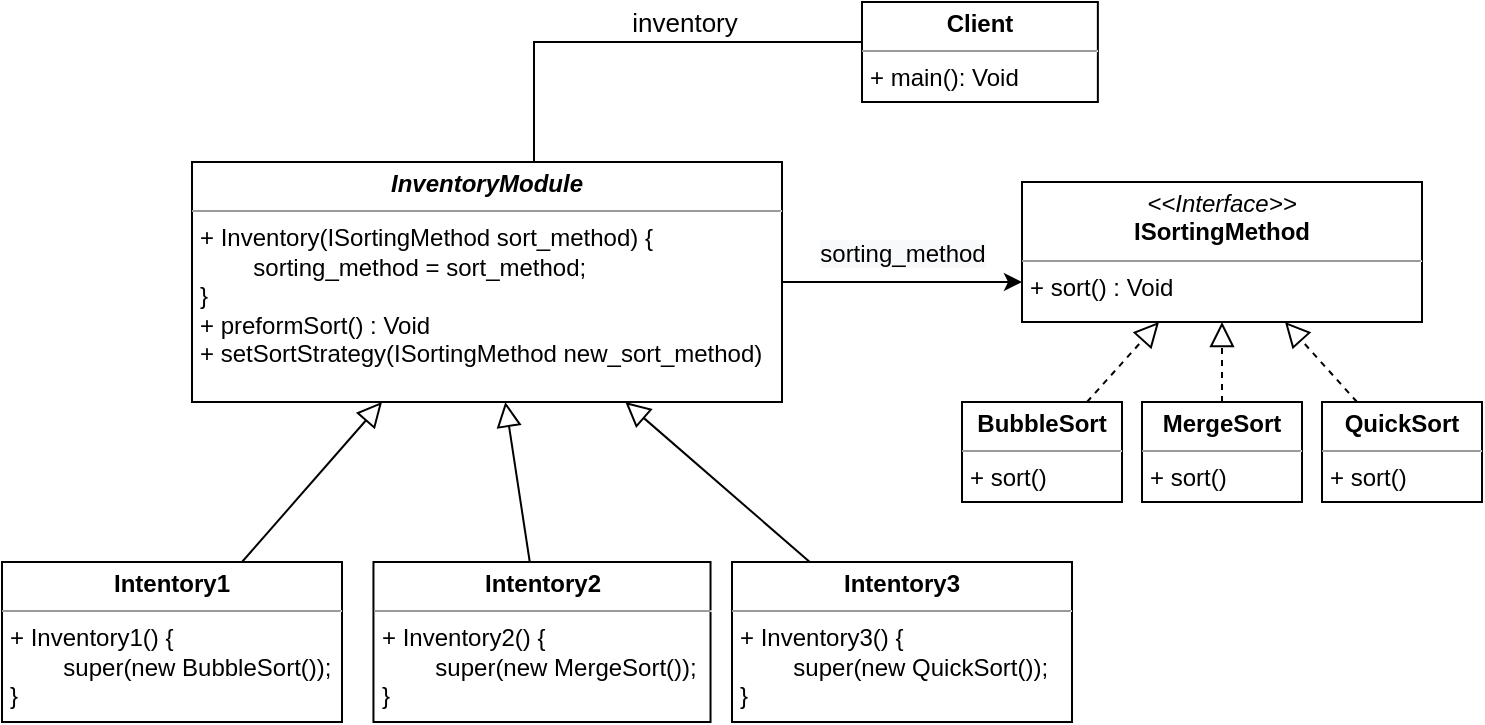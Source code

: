 <mxfile version="15.4.0" type="device" pages="2"><diagram id="lKG8ZY4O6vffLtXuZyIm" name="Class Diagram"><mxGraphModel dx="1422" dy="843" grid="1" gridSize="10" guides="1" tooltips="1" connect="1" arrows="1" fold="1" page="1" pageScale="1" pageWidth="850" pageHeight="1100" math="0" shadow="0"><root><mxCell id="TFwAgbKOr-AQ_Nq-IQ8n-0"/><mxCell id="TFwAgbKOr-AQ_Nq-IQ8n-1" parent="TFwAgbKOr-AQ_Nq-IQ8n-0"/><mxCell id="TFwAgbKOr-AQ_Nq-IQ8n-2" style="edgeStyle=orthogonalEdgeStyle;rounded=0;orthogonalLoop=1;jettySize=auto;html=1;" parent="TFwAgbKOr-AQ_Nq-IQ8n-1" source="TFwAgbKOr-AQ_Nq-IQ8n-4" target="TFwAgbKOr-AQ_Nq-IQ8n-15" edge="1"><mxGeometry relative="1" as="geometry"><Array as="points"><mxPoint x="725" y="190"/><mxPoint x="725" y="190"/></Array></mxGeometry></mxCell><mxCell id="TFwAgbKOr-AQ_Nq-IQ8n-3" value="&lt;span style=&quot;font-size: 12px ; text-align: left ; background-color: rgb(248 , 249 , 250)&quot;&gt;sorting_method&lt;/span&gt;" style="edgeLabel;html=1;align=center;verticalAlign=middle;resizable=0;points=[];fontSize=13;" parent="TFwAgbKOr-AQ_Nq-IQ8n-2" vertex="1" connectable="0"><mxGeometry x="-0.157" y="-1" relative="1" as="geometry"><mxPoint x="9" y="-16" as="offset"/></mxGeometry></mxCell><mxCell id="TFwAgbKOr-AQ_Nq-IQ8n-4" value="&lt;p style=&quot;margin: 0px ; margin-top: 4px ; text-align: center&quot;&gt;&lt;b&gt;&lt;i&gt;InventoryModule&lt;/i&gt;&lt;/b&gt;&lt;/p&gt;&lt;hr size=&quot;1&quot;&gt;&lt;p style=&quot;margin: 0px ; margin-left: 4px&quot;&gt;+ Inventory(ISortingMethod sort_method) {&lt;/p&gt;&lt;p style=&quot;margin: 0px ; margin-left: 4px&quot;&gt;&lt;span&gt;&#9;&lt;/span&gt;&lt;span style=&quot;white-space: pre&quot;&gt;&#9;&lt;/span&gt;sorting_method = sort_method;&lt;br&gt;&lt;/p&gt;&lt;p style=&quot;margin: 0px ; margin-left: 4px&quot;&gt;}&lt;/p&gt;&lt;p style=&quot;margin: 0px 0px 0px 4px&quot;&gt;+ preformSort() : Void&lt;/p&gt;&lt;p style=&quot;margin: 0px 0px 0px 4px&quot;&gt;&lt;span&gt;+ &lt;/span&gt;&lt;span&gt;setSortStrategy(ISortingMethod new_sort_method)&lt;/span&gt;&lt;/p&gt;" style="verticalAlign=top;align=left;overflow=fill;fontSize=12;fontFamily=Helvetica;html=1;" parent="TFwAgbKOr-AQ_Nq-IQ8n-1" vertex="1"><mxGeometry x="150" y="180" width="295" height="120" as="geometry"/></mxCell><mxCell id="TFwAgbKOr-AQ_Nq-IQ8n-5" style="edgeStyle=orthogonalEdgeStyle;rounded=0;orthogonalLoop=1;jettySize=auto;html=1;fontSize=20;endArrow=none;endFill=0;" parent="TFwAgbKOr-AQ_Nq-IQ8n-1" source="TFwAgbKOr-AQ_Nq-IQ8n-7" target="TFwAgbKOr-AQ_Nq-IQ8n-4" edge="1"><mxGeometry relative="1" as="geometry"><Array as="points"><mxPoint x="321" y="120"/></Array></mxGeometry></mxCell><mxCell id="TFwAgbKOr-AQ_Nq-IQ8n-6" value="inventory" style="edgeLabel;html=1;align=center;verticalAlign=middle;resizable=0;points=[];fontSize=13;" parent="TFwAgbKOr-AQ_Nq-IQ8n-5" vertex="1" connectable="0"><mxGeometry x="-0.495" relative="1" as="geometry"><mxPoint x="-33" y="-10" as="offset"/></mxGeometry></mxCell><mxCell id="TFwAgbKOr-AQ_Nq-IQ8n-7" value="&lt;p style=&quot;margin: 0px ; margin-top: 4px ; text-align: center&quot;&gt;&lt;b&gt;Client&lt;/b&gt;&lt;/p&gt;&lt;hr size=&quot;1&quot;&gt;&lt;p style=&quot;margin: 0px ; margin-left: 4px&quot;&gt;&lt;/p&gt;&lt;p style=&quot;margin: 0px ; margin-left: 4px&quot;&gt;+&amp;nbsp;main(): Void&lt;/p&gt;" style="verticalAlign=top;align=left;overflow=fill;fontSize=12;fontFamily=Helvetica;html=1;" parent="TFwAgbKOr-AQ_Nq-IQ8n-1" vertex="1"><mxGeometry x="485" y="100" width="117.93" height="50" as="geometry"/></mxCell><mxCell id="TFwAgbKOr-AQ_Nq-IQ8n-8" style="rounded=0;orthogonalLoop=1;jettySize=auto;html=1;fontSize=11;endArrow=block;endFill=0;endSize=10;" parent="TFwAgbKOr-AQ_Nq-IQ8n-1" source="TFwAgbKOr-AQ_Nq-IQ8n-9" target="TFwAgbKOr-AQ_Nq-IQ8n-4" edge="1"><mxGeometry relative="1" as="geometry"/></mxCell><mxCell id="TFwAgbKOr-AQ_Nq-IQ8n-9" value="&lt;p style=&quot;margin: 0px ; margin-top: 4px ; text-align: center&quot;&gt;&lt;b&gt;Intentory1&lt;/b&gt;&lt;/p&gt;&lt;hr size=&quot;1&quot;&gt;&lt;p style=&quot;margin: 0px ; margin-left: 4px&quot;&gt;&lt;span&gt;+ Inventory1() {&lt;/span&gt;&lt;br&gt;&lt;/p&gt;&lt;p style=&quot;margin: 0px ; margin-left: 4px&quot;&gt;&lt;span style=&quot;white-space: pre&quot;&gt;&#9;&lt;/span&gt;super(new BubbleSort());&lt;br&gt;&lt;/p&gt;&lt;p style=&quot;margin: 0px ; margin-left: 4px&quot;&gt;}&lt;/p&gt;" style="verticalAlign=top;align=left;overflow=fill;fontSize=12;fontFamily=Helvetica;html=1;" parent="TFwAgbKOr-AQ_Nq-IQ8n-1" vertex="1"><mxGeometry x="55" y="380" width="170" height="80" as="geometry"/></mxCell><mxCell id="TFwAgbKOr-AQ_Nq-IQ8n-10" style="rounded=0;orthogonalLoop=1;jettySize=auto;html=1;endFill=0;endArrow=block;endSize=10;" parent="TFwAgbKOr-AQ_Nq-IQ8n-1" source="TFwAgbKOr-AQ_Nq-IQ8n-11" target="TFwAgbKOr-AQ_Nq-IQ8n-4" edge="1"><mxGeometry relative="1" as="geometry"/></mxCell><mxCell id="TFwAgbKOr-AQ_Nq-IQ8n-11" value="&lt;p style=&quot;margin: 0px ; margin-top: 4px ; text-align: center&quot;&gt;&lt;b&gt;Intentory2&lt;/b&gt;&lt;/p&gt;&lt;hr size=&quot;1&quot;&gt;&lt;p style=&quot;margin: 0px ; margin-left: 4px&quot;&gt;&lt;span&gt;+ Inventory2() {&lt;/span&gt;&lt;br&gt;&lt;/p&gt;&lt;p style=&quot;margin: 0px ; margin-left: 4px&quot;&gt;&lt;span style=&quot;white-space: pre&quot;&gt;&#9;&lt;/span&gt;super(new MergeSort());&lt;br&gt;&lt;/p&gt;&lt;p style=&quot;margin: 0px ; margin-left: 4px&quot;&gt;}&lt;/p&gt;" style="verticalAlign=top;align=left;overflow=fill;fontSize=12;fontFamily=Helvetica;html=1;" parent="TFwAgbKOr-AQ_Nq-IQ8n-1" vertex="1"><mxGeometry x="240.73" y="380" width="168.53" height="80" as="geometry"/></mxCell><mxCell id="TFwAgbKOr-AQ_Nq-IQ8n-12" style="edgeStyle=none;rounded=0;orthogonalLoop=1;jettySize=auto;html=1;endFill=0;endArrow=block;endSize=10;" parent="TFwAgbKOr-AQ_Nq-IQ8n-1" source="TFwAgbKOr-AQ_Nq-IQ8n-13" target="TFwAgbKOr-AQ_Nq-IQ8n-4" edge="1"><mxGeometry relative="1" as="geometry"/></mxCell><mxCell id="TFwAgbKOr-AQ_Nq-IQ8n-13" value="&lt;p style=&quot;margin: 0px ; margin-top: 4px ; text-align: center&quot;&gt;&lt;b&gt;Intentory3&lt;/b&gt;&lt;/p&gt;&lt;hr size=&quot;1&quot;&gt;&lt;p style=&quot;margin: 0px ; margin-left: 4px&quot;&gt;&lt;span&gt;+ Inventory3() {&lt;/span&gt;&lt;br&gt;&lt;/p&gt;&lt;p style=&quot;margin: 0px ; margin-left: 4px&quot;&gt;&lt;span style=&quot;white-space: pre&quot;&gt;&#9;&lt;/span&gt;super(new QuickSort());&lt;br&gt;&lt;/p&gt;&lt;p style=&quot;margin: 0px ; margin-left: 4px&quot;&gt;}&lt;/p&gt;" style="verticalAlign=top;align=left;overflow=fill;fontSize=12;fontFamily=Helvetica;html=1;" parent="TFwAgbKOr-AQ_Nq-IQ8n-1" vertex="1"><mxGeometry x="420" y="380" width="170" height="80" as="geometry"/></mxCell><mxCell id="TFwAgbKOr-AQ_Nq-IQ8n-14" value="" style="group" parent="TFwAgbKOr-AQ_Nq-IQ8n-1" vertex="1" connectable="0"><mxGeometry x="535" y="190" width="260" height="160" as="geometry"/></mxCell><mxCell id="TFwAgbKOr-AQ_Nq-IQ8n-15" value="&lt;p style=&quot;margin: 0px ; margin-top: 4px ; text-align: center&quot;&gt;&lt;i&gt;&amp;lt;&amp;lt;Interface&amp;gt;&amp;gt;&lt;/i&gt;&lt;br&gt;&lt;b&gt;ISortingMethod&lt;/b&gt;&lt;/p&gt;&lt;hr size=&quot;1&quot;&gt;&lt;p style=&quot;margin: 0px ; margin-left: 4px&quot;&gt;&lt;/p&gt;&lt;p style=&quot;margin: 0px ; margin-left: 4px&quot;&gt;+ sort() : Void&lt;br&gt;&lt;/p&gt;" style="verticalAlign=top;align=left;overflow=fill;fontSize=12;fontFamily=Helvetica;html=1;" parent="TFwAgbKOr-AQ_Nq-IQ8n-14" vertex="1"><mxGeometry x="30" width="200" height="70" as="geometry"/></mxCell><mxCell id="TFwAgbKOr-AQ_Nq-IQ8n-16" value="&lt;p style=&quot;margin: 0px ; margin-top: 4px ; text-align: center&quot;&gt;&lt;b&gt;BubbleSort&lt;/b&gt;&lt;/p&gt;&lt;hr size=&quot;1&quot;&gt;&lt;p style=&quot;margin: 0px ; margin-left: 4px&quot;&gt;&lt;span&gt;+ sort()&lt;/span&gt;&lt;/p&gt;" style="verticalAlign=top;align=left;overflow=fill;fontSize=12;fontFamily=Helvetica;html=1;" parent="TFwAgbKOr-AQ_Nq-IQ8n-14" vertex="1"><mxGeometry y="110" width="80" height="50" as="geometry"/></mxCell><mxCell id="TFwAgbKOr-AQ_Nq-IQ8n-17" value="&lt;p style=&quot;margin: 0px ; margin-top: 4px ; text-align: center&quot;&gt;&lt;b&gt;MergeSort&lt;/b&gt;&lt;/p&gt;&lt;hr size=&quot;1&quot;&gt;&lt;p style=&quot;margin: 0px ; margin-left: 4px&quot;&gt;&lt;span&gt;+ sort()&lt;/span&gt;&lt;/p&gt;" style="verticalAlign=top;align=left;overflow=fill;fontSize=12;fontFamily=Helvetica;html=1;" parent="TFwAgbKOr-AQ_Nq-IQ8n-14" vertex="1"><mxGeometry x="90" y="110" width="80" height="50" as="geometry"/></mxCell><mxCell id="TFwAgbKOr-AQ_Nq-IQ8n-18" value="&lt;p style=&quot;margin: 0px ; margin-top: 4px ; text-align: center&quot;&gt;&lt;b&gt;QuickSort&lt;/b&gt;&lt;/p&gt;&lt;hr size=&quot;1&quot;&gt;&lt;p style=&quot;margin: 0px ; margin-left: 4px&quot;&gt;&lt;span&gt;+ sort()&lt;/span&gt;&lt;/p&gt;" style="verticalAlign=top;align=left;overflow=fill;fontSize=12;fontFamily=Helvetica;html=1;" parent="TFwAgbKOr-AQ_Nq-IQ8n-14" vertex="1"><mxGeometry x="180" y="110" width="80" height="50" as="geometry"/></mxCell><mxCell id="TFwAgbKOr-AQ_Nq-IQ8n-19" style="rounded=0;orthogonalLoop=1;jettySize=auto;html=1;dashed=1;endArrow=block;endFill=0;endSize=10;" parent="TFwAgbKOr-AQ_Nq-IQ8n-14" source="TFwAgbKOr-AQ_Nq-IQ8n-16" target="TFwAgbKOr-AQ_Nq-IQ8n-15" edge="1"><mxGeometry x="65.07" y="35" as="geometry"/></mxCell><mxCell id="TFwAgbKOr-AQ_Nq-IQ8n-20" style="rounded=0;orthogonalLoop=1;jettySize=auto;html=1;dashed=1;endFill=0;endArrow=block;endSize=10;" parent="TFwAgbKOr-AQ_Nq-IQ8n-14" source="TFwAgbKOr-AQ_Nq-IQ8n-17" target="TFwAgbKOr-AQ_Nq-IQ8n-15" edge="1"><mxGeometry x="65.07" y="35" as="geometry"/></mxCell><mxCell id="TFwAgbKOr-AQ_Nq-IQ8n-21" style="rounded=0;orthogonalLoop=1;jettySize=auto;html=1;dashed=1;endFill=0;endArrow=block;endSize=10;" parent="TFwAgbKOr-AQ_Nq-IQ8n-14" source="TFwAgbKOr-AQ_Nq-IQ8n-18" target="TFwAgbKOr-AQ_Nq-IQ8n-15" edge="1"><mxGeometry x="65.07" y="35" as="geometry"/></mxCell></root></mxGraphModel></diagram><diagram id="69Cz9t-4qenbPwYxP3Ac" name="Sequence Diagram"><mxGraphModel dx="1673" dy="992" grid="1" gridSize="10" guides="1" tooltips="1" connect="1" arrows="1" fold="1" page="1" pageScale="1" pageWidth="850" pageHeight="1100" math="0" shadow="0"><root><mxCell id="0"/><mxCell id="1" style="locked=1;" parent="0" visible="0"/><mxCell id="YYPGig1IMNOX34rp1-xt-1" style="rounded=0;orthogonalLoop=1;jettySize=auto;html=1;endArrow=none;endFill=0;dashed=1;" edge="1" parent="1" source="YYPGig1IMNOX34rp1-xt-2"><mxGeometry x="80" y="40" as="geometry"><mxPoint x="140" y="560.4" as="targetPoint"/></mxGeometry></mxCell><mxCell id="YYPGig1IMNOX34rp1-xt-2" value="client:Client" style="rounded=0;whiteSpace=wrap;html=1;" vertex="1" parent="1"><mxGeometry x="80" y="40" width="120" height="40" as="geometry"/></mxCell><mxCell id="YYPGig1IMNOX34rp1-xt-3" value="console:Scanner" style="rounded=0;whiteSpace=wrap;html=1;" vertex="1" parent="1"><mxGeometry x="280" y="40" width="120" height="40" as="geometry"/></mxCell><mxCell id="YYPGig1IMNOX34rp1-xt-4" style="rounded=0;orthogonalLoop=1;jettySize=auto;html=1;endArrow=none;endFill=0;dashed=1;" edge="1" parent="1" source="YYPGig1IMNOX34rp1-xt-3"><mxGeometry x="480" y="80" as="geometry"><mxPoint x="340" y="540" as="targetPoint"/><mxPoint x="539.8" y="140" as="sourcePoint"/></mxGeometry></mxCell><mxCell id="YYPGig1IMNOX34rp1-xt-5" value="inventory : Inventory" style="rounded=0;whiteSpace=wrap;html=1;" vertex="1" parent="1"><mxGeometry x="440" y="150" width="120" height="40" as="geometry"/></mxCell><mxCell id="YYPGig1IMNOX34rp1-xt-6" style="rounded=0;orthogonalLoop=1;jettySize=auto;html=1;endArrow=none;endFill=0;dashed=1;" edge="1" parent="1" source="YYPGig1IMNOX34rp1-xt-5"><mxGeometry x="640" y="170" as="geometry"><mxPoint x="500" y="520" as="targetPoint"/><mxPoint x="500" y="210" as="sourcePoint"/></mxGeometry></mxCell><mxCell id="YYPGig1IMNOX34rp1-xt-7" value="sorting_method : ISortingMethod" style="rounded=0;whiteSpace=wrap;html=1;" vertex="1" parent="1"><mxGeometry x="640" y="150" width="120" height="40" as="geometry"/></mxCell><mxCell id="YYPGig1IMNOX34rp1-xt-8" style="rounded=0;orthogonalLoop=1;jettySize=auto;html=1;endArrow=none;endFill=0;dashed=1;" edge="1" parent="1" source="YYPGig1IMNOX34rp1-xt-7"><mxGeometry x="840" y="180" as="geometry"><mxPoint x="700" y="340" as="targetPoint"/><mxPoint x="700" y="200" as="sourcePoint"/></mxGeometry></mxCell><mxCell id="YYPGig1IMNOX34rp1-xt-9" value="sorting_method : ISortingMethod" style="rounded=0;whiteSpace=wrap;html=1;" vertex="1" parent="1"><mxGeometry x="540" y="250" width="120" height="40" as="geometry"/></mxCell><mxCell id="YYPGig1IMNOX34rp1-xt-10" style="rounded=0;orthogonalLoop=1;jettySize=auto;html=1;endArrow=none;endFill=0;dashed=1;" edge="1" parent="1" source="YYPGig1IMNOX34rp1-xt-9"><mxGeometry x="840" y="320" as="geometry"><mxPoint x="600" y="500" as="targetPoint"/><mxPoint x="700" y="340" as="sourcePoint"/></mxGeometry></mxCell><mxCell id="YYPGig1IMNOX34rp1-xt-11" value="" style="rounded=0;whiteSpace=wrap;html=1;" vertex="1" parent="1"><mxGeometry x="130" y="120" width="20" height="100" as="geometry"/></mxCell><mxCell id="YYPGig1IMNOX34rp1-xt-12" value="" style="rounded=0;whiteSpace=wrap;html=1;" vertex="1" parent="1"><mxGeometry x="330" y="120" width="20" height="20" as="geometry"/></mxCell><mxCell id="YYPGig1IMNOX34rp1-xt-13" value="" style="rounded=0;whiteSpace=wrap;html=1;" vertex="1" parent="1"><mxGeometry x="490" y="200" width="20" height="40" as="geometry"/></mxCell><mxCell id="YYPGig1IMNOX34rp1-xt-14" value="" style="rounded=0;whiteSpace=wrap;html=1;" vertex="1" parent="1"><mxGeometry x="690" y="200" width="20" height="40" as="geometry"/></mxCell><mxCell id="YYPGig1IMNOX34rp1-xt-15" value="" style="rounded=0;whiteSpace=wrap;html=1;" vertex="1" parent="1"><mxGeometry x="700" y="210" width="20" height="20" as="geometry"/></mxCell><mxCell id="YYPGig1IMNOX34rp1-xt-16" value="" style="rounded=0;whiteSpace=wrap;html=1;" vertex="1" parent="1"><mxGeometry x="130" y="260" width="20" height="70" as="geometry"/></mxCell><mxCell id="YYPGig1IMNOX34rp1-xt-17" value="" style="rounded=0;whiteSpace=wrap;html=1;" vertex="1" parent="1"><mxGeometry x="490" y="320" width="20" height="60" as="geometry"/></mxCell><mxCell id="YYPGig1IMNOX34rp1-xt-18" value="X" style="text;html=1;strokeColor=none;fillColor=none;align=center;verticalAlign=middle;whiteSpace=wrap;rounded=0;fontStyle=0;fontSize=20;" vertex="1" parent="1"><mxGeometry x="690" y="310" width="20" height="20" as="geometry"/></mxCell><mxCell id="YYPGig1IMNOX34rp1-xt-19" value="" style="rounded=0;whiteSpace=wrap;html=1;" vertex="1" parent="1"><mxGeometry x="500" y="345" width="20" height="20" as="geometry"/></mxCell><mxCell id="YYPGig1IMNOX34rp1-xt-20" value="" style="rounded=0;whiteSpace=wrap;html=1;" vertex="1" parent="1"><mxGeometry x="130" y="420" width="20" height="60" as="geometry"/></mxCell><mxCell id="YYPGig1IMNOX34rp1-xt-21" value="" style="rounded=0;whiteSpace=wrap;html=1;" vertex="1" parent="1"><mxGeometry x="490" y="420" width="20" height="40" as="geometry"/></mxCell><mxCell id="YYPGig1IMNOX34rp1-xt-22" value="" style="rounded=0;whiteSpace=wrap;html=1;" vertex="1" parent="1"><mxGeometry x="600" y="430" width="20" height="20" as="geometry"/></mxCell><mxCell id="YYPGig1IMNOX34rp1-xt-23" value="" style="rounded=0;whiteSpace=wrap;html=1;" vertex="1" parent="1"><mxGeometry x="590" y="420" width="20" height="40" as="geometry"/></mxCell><mxCell id="YYPGig1IMNOX34rp1-xt-24" style="edgeStyle=none;rounded=0;orthogonalLoop=1;jettySize=auto;html=1;endArrow=blockThin;endFill=1;" edge="1" parent="1"><mxGeometry relative="1" as="geometry"><mxPoint x="330" y="120" as="targetPoint"/><mxPoint x="150" y="120" as="sourcePoint"/></mxGeometry></mxCell><mxCell id="YYPGig1IMNOX34rp1-xt-25" value="user_input&amp;nbsp; = nextLine() : String" style="edgeLabel;html=1;align=center;verticalAlign=middle;resizable=0;points=[];" vertex="1" connectable="0" parent="YYPGig1IMNOX34rp1-xt-24"><mxGeometry x="-0.588" y="1" relative="1" as="geometry"><mxPoint x="47" y="-9" as="offset"/></mxGeometry></mxCell><mxCell id="YYPGig1IMNOX34rp1-xt-26" style="edgeStyle=none;rounded=0;orthogonalLoop=1;jettySize=auto;html=1;endArrow=open;endFill=0;dashed=1;" edge="1" parent="1"><mxGeometry relative="1" as="geometry"><mxPoint x="430" y="170" as="targetPoint"/><mxPoint x="150" y="170" as="sourcePoint"/></mxGeometry></mxCell><mxCell id="YYPGig1IMNOX34rp1-xt-27" value="&amp;lt;&amp;lt;create&amp;gt;&amp;gt;" style="edgeLabel;html=1;align=center;verticalAlign=middle;resizable=0;points=[];" vertex="1" connectable="0" parent="YYPGig1IMNOX34rp1-xt-26"><mxGeometry x="0.085" relative="1" as="geometry"><mxPoint x="88" y="-10" as="offset"/></mxGeometry></mxCell><mxCell id="YYPGig1IMNOX34rp1-xt-28" style="edgeStyle=none;rounded=0;orthogonalLoop=1;jettySize=auto;html=1;endArrow=blockThin;endFill=1;" edge="1" parent="1"><mxGeometry relative="1" as="geometry"><mxPoint x="480" y="200" as="targetPoint"/><mxPoint x="150" y="200" as="sourcePoint"/></mxGeometry></mxCell><mxCell id="YYPGig1IMNOX34rp1-xt-29" value="sort()" style="edgeLabel;html=1;align=center;verticalAlign=middle;resizable=0;points=[];" vertex="1" connectable="0" parent="YYPGig1IMNOX34rp1-xt-28"><mxGeometry x="-0.588" y="1" relative="1" as="geometry"><mxPoint x="192" y="-9" as="offset"/></mxGeometry></mxCell><mxCell id="YYPGig1IMNOX34rp1-xt-30" style="edgeStyle=none;rounded=0;orthogonalLoop=1;jettySize=auto;html=1;endArrow=open;endFill=0;dashed=1;" edge="1" parent="1"><mxGeometry relative="1" as="geometry"><mxPoint x="640" y="170" as="targetPoint"/><mxPoint x="560" y="170" as="sourcePoint"/></mxGeometry></mxCell><mxCell id="YYPGig1IMNOX34rp1-xt-31" value="&amp;lt;&amp;lt;create&amp;gt;&amp;gt;" style="edgeLabel;html=1;align=center;verticalAlign=middle;resizable=0;points=[];" vertex="1" connectable="0" parent="YYPGig1IMNOX34rp1-xt-30"><mxGeometry x="0.085" relative="1" as="geometry"><mxPoint x="-3" y="-10" as="offset"/></mxGeometry></mxCell><mxCell id="YYPGig1IMNOX34rp1-xt-32" style="edgeStyle=none;rounded=0;orthogonalLoop=1;jettySize=auto;html=1;endArrow=blockThin;endFill=1;" edge="1" parent="1"><mxGeometry relative="1" as="geometry"><mxPoint x="680" y="200" as="targetPoint"/><mxPoint x="510" y="200" as="sourcePoint"/></mxGeometry></mxCell><mxCell id="YYPGig1IMNOX34rp1-xt-33" value="sort()" style="edgeLabel;html=1;align=center;verticalAlign=middle;resizable=0;points=[];" vertex="1" connectable="0" parent="YYPGig1IMNOX34rp1-xt-32"><mxGeometry x="-0.588" y="1" relative="1" as="geometry"><mxPoint x="41" y="-9" as="offset"/></mxGeometry></mxCell><mxCell id="YYPGig1IMNOX34rp1-xt-34" style="edgeStyle=orthogonalEdgeStyle;rounded=0;orthogonalLoop=1;jettySize=auto;html=1;endArrow=blockThin;endFill=1;entryX=1;entryY=0;entryDx=0;entryDy=0;" edge="1" parent="1"><mxGeometry relative="1" as="geometry"><mxPoint x="720" y="210" as="targetPoint"/><mxPoint x="710" y="200" as="sourcePoint"/><Array as="points"><mxPoint x="740" y="200"/><mxPoint x="740" y="210"/></Array></mxGeometry></mxCell><mxCell id="YYPGig1IMNOX34rp1-xt-35" value="perform sort" style="edgeLabel;html=1;align=center;verticalAlign=middle;resizable=0;points=[];" vertex="1" connectable="0" parent="YYPGig1IMNOX34rp1-xt-34"><mxGeometry x="-0.588" y="1" relative="1" as="geometry"><mxPoint x="28" y="21" as="offset"/></mxGeometry></mxCell><mxCell id="YYPGig1IMNOX34rp1-xt-36" style="edgeStyle=none;rounded=0;orthogonalLoop=1;jettySize=auto;html=1;endArrow=blockThin;endFill=1;" edge="1" parent="1"><mxGeometry relative="1" as="geometry"><mxPoint x="480" y="320" as="targetPoint"/><mxPoint x="150" y="320" as="sourcePoint"/></mxGeometry></mxCell><mxCell id="YYPGig1IMNOX34rp1-xt-37" value="setSortMethod(new_sorting_method)" style="edgeLabel;html=1;align=center;verticalAlign=middle;resizable=0;points=[];" vertex="1" connectable="0" parent="YYPGig1IMNOX34rp1-xt-36"><mxGeometry x="-0.588" y="1" relative="1" as="geometry"><mxPoint x="72" y="-9" as="offset"/></mxGeometry></mxCell><mxCell id="YYPGig1IMNOX34rp1-xt-38" style="edgeStyle=none;rounded=0;orthogonalLoop=1;jettySize=auto;html=1;endArrow=open;endFill=0;dashed=1;" edge="1" parent="1"><mxGeometry relative="1" as="geometry"><mxPoint x="690" y="320" as="targetPoint"/><mxPoint x="510" y="320" as="sourcePoint"/></mxGeometry></mxCell><mxCell id="YYPGig1IMNOX34rp1-xt-39" value="&amp;lt;&amp;lt;destroy&amp;gt;&amp;gt;" style="edgeLabel;html=1;align=center;verticalAlign=middle;resizable=0;points=[];" vertex="1" connectable="0" parent="YYPGig1IMNOX34rp1-xt-38"><mxGeometry x="0.085" relative="1" as="geometry"><mxPoint x="52" y="-10" as="offset"/></mxGeometry></mxCell><mxCell id="YYPGig1IMNOX34rp1-xt-40" style="edgeStyle=orthogonalEdgeStyle;rounded=0;orthogonalLoop=1;jettySize=auto;html=1;endArrow=open;endFill=0;entryX=1;entryY=0;entryDx=0;entryDy=0;" edge="1" parent="1"><mxGeometry relative="1" as="geometry"><mxPoint x="520" y="345" as="targetPoint"/><mxPoint x="510" y="335" as="sourcePoint"/><Array as="points"><mxPoint x="550" y="335"/><mxPoint x="550" y="345"/></Array></mxGeometry></mxCell><mxCell id="YYPGig1IMNOX34rp1-xt-41" value="sorting_method =&lt;br&gt;&amp;nbsp;new_sorting_method" style="edgeLabel;html=1;align=center;verticalAlign=middle;resizable=0;points=[];" vertex="1" connectable="0" parent="YYPGig1IMNOX34rp1-xt-40"><mxGeometry x="0.085" relative="1" as="geometry"><mxPoint x="30" y="27" as="offset"/></mxGeometry></mxCell><mxCell id="YYPGig1IMNOX34rp1-xt-42" style="edgeStyle=none;rounded=0;orthogonalLoop=1;jettySize=auto;html=1;endArrow=open;endFill=0;dashed=1;" edge="1" parent="1"><mxGeometry relative="1" as="geometry"><mxPoint x="540" y="270" as="targetPoint"/><mxPoint x="160" y="270" as="sourcePoint"/></mxGeometry></mxCell><mxCell id="YYPGig1IMNOX34rp1-xt-43" value="new_sorting_method = &amp;lt;&amp;lt;create&amp;gt;&amp;gt; ISortingMethod" style="edgeLabel;html=1;align=center;verticalAlign=middle;resizable=0;points=[];" vertex="1" connectable="0" parent="YYPGig1IMNOX34rp1-xt-42"><mxGeometry x="0.085" relative="1" as="geometry"><mxPoint x="-16" y="-10" as="offset"/></mxGeometry></mxCell><mxCell id="YYPGig1IMNOX34rp1-xt-44" style="edgeStyle=none;rounded=0;orthogonalLoop=1;jettySize=auto;html=1;endArrow=blockThin;endFill=1;" edge="1" parent="1"><mxGeometry relative="1" as="geometry"><mxPoint x="480" y="420" as="targetPoint"/><mxPoint x="150" y="420" as="sourcePoint"/></mxGeometry></mxCell><mxCell id="YYPGig1IMNOX34rp1-xt-45" value="sort()" style="edgeLabel;html=1;align=center;verticalAlign=middle;resizable=0;points=[];" vertex="1" connectable="0" parent="YYPGig1IMNOX34rp1-xt-44"><mxGeometry x="-0.588" y="1" relative="1" as="geometry"><mxPoint x="192" y="-9" as="offset"/></mxGeometry></mxCell><mxCell id="YYPGig1IMNOX34rp1-xt-46" style="edgeStyle=orthogonalEdgeStyle;rounded=0;orthogonalLoop=1;jettySize=auto;html=1;endArrow=blockThin;endFill=1;entryX=1;entryY=0;entryDx=0;entryDy=0;" edge="1" parent="1"><mxGeometry relative="1" as="geometry"><mxPoint x="620" y="430" as="targetPoint"/><mxPoint x="610" y="420" as="sourcePoint"/><Array as="points"><mxPoint x="640" y="420"/><mxPoint x="640" y="430"/></Array></mxGeometry></mxCell><mxCell id="YYPGig1IMNOX34rp1-xt-47" value="perform sort" style="edgeLabel;html=1;align=center;verticalAlign=middle;resizable=0;points=[];" vertex="1" connectable="0" parent="YYPGig1IMNOX34rp1-xt-46"><mxGeometry x="-0.588" y="1" relative="1" as="geometry"><mxPoint x="28" y="21" as="offset"/></mxGeometry></mxCell><mxCell id="YYPGig1IMNOX34rp1-xt-48" style="edgeStyle=none;rounded=0;orthogonalLoop=1;jettySize=auto;html=1;endArrow=blockThin;endFill=1;" edge="1" parent="1"><mxGeometry relative="1" as="geometry"><mxPoint x="580" y="420" as="targetPoint"/><mxPoint x="510" y="420" as="sourcePoint"/></mxGeometry></mxCell><mxCell id="YYPGig1IMNOX34rp1-xt-49" value="sort()" style="edgeLabel;html=1;align=center;verticalAlign=middle;resizable=0;points=[];" vertex="1" connectable="0" parent="YYPGig1IMNOX34rp1-xt-48"><mxGeometry x="-0.588" y="1" relative="1" as="geometry"><mxPoint x="41" y="-9" as="offset"/></mxGeometry></mxCell><mxCell id="me_WXmykbEDTLBTct9dG-79" value="Backgroun" style="" parent="0"/><mxCell id="me_WXmykbEDTLBTct9dG-80" value="Sequence Diagram" style="shape=umlFrame;whiteSpace=wrap;html=1;width=120;height=30;boundedLbl=1;verticalAlign=middle;align=left;spacingLeft=5;fontSize=12;fillColor=default;" vertex="1" parent="me_WXmykbEDTLBTct9dG-79"><mxGeometry x="180" y="320" width="480" height="420" as="geometry"/></mxCell><mxCell id="YYPGig1IMNOX34rp1-xt-50" value="Untitled Layer" style="" parent="0"/><mxCell id="me_WXmykbEDTLBTct9dG-14" value="" style="rounded=0;orthogonalLoop=1;jettySize=auto;html=1;endArrow=none;endFill=0;dashed=1;" edge="1" parent="YYPGig1IMNOX34rp1-xt-50" source="q1-Izo_FYNMJpHj8M4QX-3"><mxGeometry x="600" y="400" as="geometry"><mxPoint x="420" y="740" as="targetPoint"/><mxPoint x="420" y="400" as="sourcePoint"/></mxGeometry></mxCell><mxCell id="YYPGig1IMNOX34rp1-xt-51" style="rounded=0;orthogonalLoop=1;jettySize=auto;html=1;endArrow=none;endFill=0;dashed=1;" edge="1" parent="YYPGig1IMNOX34rp1-xt-50" source="YYPGig1IMNOX34rp1-xt-52"><mxGeometry x="200" y="360" as="geometry"><mxPoint x="260" y="740" as="targetPoint"/></mxGeometry></mxCell><mxCell id="YYPGig1IMNOX34rp1-xt-52" value="client : Client" style="rounded=0;whiteSpace=wrap;html=1;" vertex="1" parent="YYPGig1IMNOX34rp1-xt-50"><mxGeometry x="200" y="360" width="120" height="40" as="geometry"/></mxCell><mxCell id="q1-Izo_FYNMJpHj8M4QX-2" style="rounded=0;orthogonalLoop=1;jettySize=auto;html=1;endArrow=none;endFill=0;dashed=1;startArrow=none;" edge="1" parent="YYPGig1IMNOX34rp1-xt-50"><mxGeometry x="600" y="400" as="geometry"><mxPoint x="420" y="900.333" as="targetPoint"/><mxPoint x="420" y="900.0" as="sourcePoint"/></mxGeometry></mxCell><mxCell id="q1-Izo_FYNMJpHj8M4QX-3" value="inventory : InventoryModule" style="rounded=0;whiteSpace=wrap;html=1;" vertex="1" parent="YYPGig1IMNOX34rp1-xt-50"><mxGeometry x="360" y="360" width="120" height="40" as="geometry"/></mxCell><mxCell id="q1-Izo_FYNMJpHj8M4QX-4" value="sorting_method : ISortingMethod" style="rounded=0;whiteSpace=wrap;html=1;" vertex="1" parent="YYPGig1IMNOX34rp1-xt-50"><mxGeometry x="520" y="360" width="120" height="40" as="geometry"/></mxCell><mxCell id="q1-Izo_FYNMJpHj8M4QX-5" style="rounded=0;orthogonalLoop=1;jettySize=auto;html=1;endArrow=none;endFill=0;dashed=1;entryX=0.5;entryY=1;entryDx=0;entryDy=0;" edge="1" source="q1-Izo_FYNMJpHj8M4QX-4" parent="YYPGig1IMNOX34rp1-xt-50" target="me_WXmykbEDTLBTct9dG-18"><mxGeometry x="800" y="400" as="geometry"><mxPoint x="580" y="780" as="targetPoint"/><mxPoint x="859.8" y="460" as="sourcePoint"/></mxGeometry></mxCell><mxCell id="q1-Izo_FYNMJpHj8M4QX-92" style="edgeStyle=none;rounded=0;orthogonalLoop=1;jettySize=auto;html=1;endArrow=block;endFill=1;strokeWidth=1;exitX=1;exitY=0;exitDx=0;exitDy=0;entryX=0;entryY=0;entryDx=0;entryDy=0;" edge="1" parent="YYPGig1IMNOX34rp1-xt-50" source="q1-Izo_FYNMJpHj8M4QX-90" target="q1-Izo_FYNMJpHj8M4QX-91"><mxGeometry relative="1" as="geometry"><mxPoint x="280" y="560" as="sourcePoint"/><mxPoint x="390" y="540" as="targetPoint"/></mxGeometry></mxCell><mxCell id="q1-Izo_FYNMJpHj8M4QX-93" value="preformSort()" style="edgeLabel;html=1;align=center;verticalAlign=middle;resizable=0;points=[];" vertex="1" connectable="0" parent="q1-Izo_FYNMJpHj8M4QX-92"><mxGeometry x="-0.06" relative="1" as="geometry"><mxPoint x="24" y="-10" as="offset"/></mxGeometry></mxCell><mxCell id="q1-Izo_FYNMJpHj8M4QX-90" value="" style="rounded=0;whiteSpace=wrap;html=1;fillColor=default;verticalAlign=bottom;" vertex="1" parent="YYPGig1IMNOX34rp1-xt-50"><mxGeometry x="250" y="530" width="20" height="200" as="geometry"/></mxCell><mxCell id="q1-Izo_FYNMJpHj8M4QX-91" value="" style="rounded=0;whiteSpace=wrap;html=1;fillColor=default;verticalAlign=bottom;" vertex="1" parent="YYPGig1IMNOX34rp1-xt-50"><mxGeometry x="410" y="530" width="20" height="20" as="geometry"/></mxCell><mxCell id="q1-Izo_FYNMJpHj8M4QX-96" value="" style="rounded=0;whiteSpace=wrap;html=1;fillColor=default;verticalAlign=bottom;" vertex="1" parent="YYPGig1IMNOX34rp1-xt-50"><mxGeometry x="570" y="530" width="20" height="20" as="geometry"/></mxCell><mxCell id="q1-Izo_FYNMJpHj8M4QX-102" style="edgeStyle=none;rounded=0;orthogonalLoop=1;jettySize=auto;html=1;endArrow=block;endFill=1;strokeWidth=1;exitX=1;exitY=0;exitDx=0;exitDy=0;entryX=0;entryY=0;entryDx=0;entryDy=0;" edge="1" parent="YYPGig1IMNOX34rp1-xt-50" source="q1-Izo_FYNMJpHj8M4QX-91" target="q1-Izo_FYNMJpHj8M4QX-96"><mxGeometry relative="1" as="geometry"><mxPoint x="430" y="530" as="sourcePoint"/><mxPoint x="560" y="530" as="targetPoint"/></mxGeometry></mxCell><mxCell id="q1-Izo_FYNMJpHj8M4QX-103" value="sort()" style="edgeLabel;html=1;align=center;verticalAlign=middle;resizable=0;points=[];" vertex="1" connectable="0" parent="q1-Izo_FYNMJpHj8M4QX-102"><mxGeometry x="-0.06" relative="1" as="geometry"><mxPoint x="44" y="-10" as="offset"/></mxGeometry></mxCell><mxCell id="me_WXmykbEDTLBTct9dG-10" style="edgeStyle=orthogonalEdgeStyle;rounded=0;orthogonalLoop=1;jettySize=auto;html=1;endArrow=block;endFill=1;strokeWidth=1;" edge="1" parent="YYPGig1IMNOX34rp1-xt-50" source="me_WXmykbEDTLBTct9dG-1" target="me_WXmykbEDTLBTct9dG-9"><mxGeometry relative="1" as="geometry"><Array as="points"><mxPoint x="360" y="600"/><mxPoint x="360" y="600"/></Array></mxGeometry></mxCell><mxCell id="me_WXmykbEDTLBTct9dG-11" value="&amp;lt;&amp;lt;create&amp;gt;&amp;gt;" style="edgeLabel;html=1;align=center;verticalAlign=middle;resizable=0;points=[];" vertex="1" connectable="0" parent="me_WXmykbEDTLBTct9dG-10"><mxGeometry x="0.134" y="2" relative="1" as="geometry"><mxPoint x="-11" y="-8" as="offset"/></mxGeometry></mxCell><mxCell id="me_WXmykbEDTLBTct9dG-1" value="" style="rounded=0;whiteSpace=wrap;html=1;fillColor=default;verticalAlign=bottom;" vertex="1" parent="YYPGig1IMNOX34rp1-xt-50"><mxGeometry x="260" y="580" width="20" height="30" as="geometry"/></mxCell><mxCell id="me_WXmykbEDTLBTct9dG-2" style="edgeStyle=orthogonalEdgeStyle;rounded=0;orthogonalLoop=1;jettySize=auto;html=1;endArrow=block;endFill=1;strokeWidth=1;entryX=1;entryY=0;entryDx=0;entryDy=0;" edge="1" parent="YYPGig1IMNOX34rp1-xt-50" source="q1-Izo_FYNMJpHj8M4QX-90" target="me_WXmykbEDTLBTct9dG-1"><mxGeometry relative="1" as="geometry"><mxPoint x="280" y="600" as="sourcePoint"/><mxPoint x="330" y="560" as="targetPoint"/><Array as="points"><mxPoint x="300" y="560"/><mxPoint x="300" y="580"/></Array></mxGeometry></mxCell><mxCell id="me_WXmykbEDTLBTct9dG-3" value="new_sort = getUserSortSelection() : ISortingMethod" style="edgeLabel;html=1;align=center;verticalAlign=middle;resizable=0;points=[];" vertex="1" connectable="0" parent="me_WXmykbEDTLBTct9dG-2"><mxGeometry x="-0.06" relative="1" as="geometry"><mxPoint x="110" y="-3" as="offset"/></mxGeometry></mxCell><mxCell id="me_WXmykbEDTLBTct9dG-4" style="edgeStyle=orthogonalEdgeStyle;rounded=0;orthogonalLoop=1;jettySize=auto;html=1;endArrow=block;endFill=1;strokeWidth=1;" edge="1" parent="YYPGig1IMNOX34rp1-xt-50" source="q1-Izo_FYNMJpHj8M4QX-90" target="me_WXmykbEDTLBTct9dG-15"><mxGeometry relative="1" as="geometry"><mxPoint x="160" y="830" as="sourcePoint"/><mxPoint x="410" y="820" as="targetPoint"/><Array as="points"><mxPoint x="340" y="630"/><mxPoint x="340" y="630"/></Array></mxGeometry></mxCell><mxCell id="me_WXmykbEDTLBTct9dG-5" value="setSortMethod(new_sort)" style="edgeLabel;html=1;align=center;verticalAlign=middle;resizable=0;points=[];" vertex="1" connectable="0" parent="me_WXmykbEDTLBTct9dG-4"><mxGeometry x="-0.06" relative="1" as="geometry"><mxPoint x="4" y="10" as="offset"/></mxGeometry></mxCell><mxCell id="me_WXmykbEDTLBTct9dG-22" style="edgeStyle=orthogonalEdgeStyle;rounded=0;orthogonalLoop=1;jettySize=auto;html=1;fontSize=22;endArrow=none;endFill=0;strokeWidth=1;dashed=1;" edge="1" parent="YYPGig1IMNOX34rp1-xt-50" source="me_WXmykbEDTLBTct9dG-9"><mxGeometry relative="1" as="geometry"><mxPoint x="500" y="740" as="targetPoint"/></mxGeometry></mxCell><mxCell id="me_WXmykbEDTLBTct9dG-9" value="sorting_method : ISortingMethod" style="rounded=0;whiteSpace=wrap;html=1;" vertex="1" parent="YYPGig1IMNOX34rp1-xt-50"><mxGeometry x="440" y="585" width="120" height="40" as="geometry"/></mxCell><mxCell id="me_WXmykbEDTLBTct9dG-16" style="edgeStyle=orthogonalEdgeStyle;rounded=0;orthogonalLoop=1;jettySize=auto;html=1;endArrow=block;endFill=1;strokeWidth=1;" edge="1" parent="YYPGig1IMNOX34rp1-xt-50" source="me_WXmykbEDTLBTct9dG-15" target="me_WXmykbEDTLBTct9dG-18"><mxGeometry relative="1" as="geometry"><mxPoint x="580" y="690" as="targetPoint"/><Array as="points"><mxPoint x="500" y="640"/><mxPoint x="500" y="640"/></Array></mxGeometry></mxCell><mxCell id="me_WXmykbEDTLBTct9dG-17" value="&amp;lt;&amp;lt;destroy&amp;gt;&amp;gt;" style="edgeLabel;html=1;align=center;verticalAlign=middle;resizable=0;points=[];" vertex="1" connectable="0" parent="me_WXmykbEDTLBTct9dG-16"><mxGeometry x="0.189" y="2" relative="1" as="geometry"><mxPoint x="1" y="2" as="offset"/></mxGeometry></mxCell><mxCell id="me_WXmykbEDTLBTct9dG-15" value="" style="rounded=0;whiteSpace=wrap;html=1;fillColor=default;verticalAlign=bottom;" vertex="1" parent="YYPGig1IMNOX34rp1-xt-50"><mxGeometry x="410" y="630" width="20" height="60" as="geometry"/></mxCell><mxCell id="me_WXmykbEDTLBTct9dG-18" value="X" style="text;html=1;strokeColor=none;fillColor=none;align=center;verticalAlign=middle;whiteSpace=wrap;rounded=0;fontSize=22;" vertex="1" parent="YYPGig1IMNOX34rp1-xt-50"><mxGeometry x="570" y="630" width="20" height="20" as="geometry"/></mxCell><mxCell id="me_WXmykbEDTLBTct9dG-19" value="" style="rounded=0;whiteSpace=wrap;html=1;fillColor=default;verticalAlign=bottom;" vertex="1" parent="YYPGig1IMNOX34rp1-xt-50"><mxGeometry x="420" y="670" width="20" height="20" as="geometry"/></mxCell><mxCell id="me_WXmykbEDTLBTct9dG-20" style="edgeStyle=orthogonalEdgeStyle;rounded=0;orthogonalLoop=1;jettySize=auto;html=1;endArrow=block;endFill=1;strokeWidth=1;entryX=1;entryY=0;entryDx=0;entryDy=0;" edge="1" parent="YYPGig1IMNOX34rp1-xt-50" source="me_WXmykbEDTLBTct9dG-15" target="me_WXmykbEDTLBTct9dG-19"><mxGeometry relative="1" as="geometry"><mxPoint x="430" y="710.0" as="sourcePoint"/><mxPoint x="570" y="710" as="targetPoint"/><Array as="points"><mxPoint x="470" y="650"/><mxPoint x="470" y="670"/></Array></mxGeometry></mxCell><mxCell id="me_WXmykbEDTLBTct9dG-21" value="sorting_method = new_sort" style="edgeLabel;html=1;align=center;verticalAlign=middle;resizable=0;points=[];" vertex="1" connectable="0" parent="me_WXmykbEDTLBTct9dG-20"><mxGeometry x="-0.06" relative="1" as="geometry"><mxPoint x="50" y="8" as="offset"/></mxGeometry></mxCell><mxCell id="me_WXmykbEDTLBTct9dG-23" style="edgeStyle=orthogonalEdgeStyle;rounded=0;orthogonalLoop=1;jettySize=auto;html=1;endArrow=block;endFill=1;strokeWidth=1;entryX=0;entryY=0;entryDx=0;entryDy=0;" edge="1" target="me_WXmykbEDTLBTct9dG-25" parent="YYPGig1IMNOX34rp1-xt-50" source="q1-Izo_FYNMJpHj8M4QX-90"><mxGeometry relative="1" as="geometry"><mxPoint x="270" y="770.0" as="sourcePoint"/><mxPoint x="390" y="780" as="targetPoint"/><Array as="points"><mxPoint x="380" y="710"/><mxPoint x="380" y="710"/></Array></mxGeometry></mxCell><mxCell id="me_WXmykbEDTLBTct9dG-24" value="preformSort()" style="edgeLabel;html=1;align=center;verticalAlign=middle;resizable=0;points=[];" vertex="1" connectable="0" parent="me_WXmykbEDTLBTct9dG-23"><mxGeometry x="-0.06" relative="1" as="geometry"><mxPoint x="34" y="-10" as="offset"/></mxGeometry></mxCell><mxCell id="me_WXmykbEDTLBTct9dG-25" value="" style="rounded=0;whiteSpace=wrap;html=1;fillColor=default;verticalAlign=bottom;" vertex="1" parent="YYPGig1IMNOX34rp1-xt-50"><mxGeometry x="410" y="710" width="20" height="20" as="geometry"/></mxCell><mxCell id="me_WXmykbEDTLBTct9dG-26" style="edgeStyle=orthogonalEdgeStyle;rounded=0;orthogonalLoop=1;jettySize=auto;html=1;endArrow=block;endFill=1;strokeWidth=1;exitX=1;exitY=0;exitDx=0;exitDy=0;entryX=0;entryY=0;entryDx=0;entryDy=0;" edge="1" source="me_WXmykbEDTLBTct9dG-25" parent="YYPGig1IMNOX34rp1-xt-50" target="me_WXmykbEDTLBTct9dG-28"><mxGeometry relative="1" as="geometry"><mxPoint x="430" y="770" as="sourcePoint"/><mxPoint x="500" y="770" as="targetPoint"/><Array as="points"><mxPoint x="450" y="710"/><mxPoint x="450" y="710"/></Array></mxGeometry></mxCell><mxCell id="me_WXmykbEDTLBTct9dG-27" value="sort()" style="edgeLabel;html=1;align=center;verticalAlign=middle;resizable=0;points=[];" vertex="1" connectable="0" parent="me_WXmykbEDTLBTct9dG-26"><mxGeometry x="-0.06" relative="1" as="geometry"><mxPoint x="12" y="-10" as="offset"/></mxGeometry></mxCell><mxCell id="me_WXmykbEDTLBTct9dG-28" value="" style="rounded=0;whiteSpace=wrap;html=1;fillColor=default;verticalAlign=bottom;" vertex="1" parent="YYPGig1IMNOX34rp1-xt-50"><mxGeometry x="490" y="710" width="20" height="20" as="geometry"/></mxCell><mxCell id="q1-Izo_FYNMJpHj8M4QX-89" value="" style="group" vertex="1" connectable="0" parent="YYPGig1IMNOX34rp1-xt-50"><mxGeometry x="240" y="440" width="360" height="60" as="geometry"/></mxCell><mxCell id="q1-Izo_FYNMJpHj8M4QX-88" value="Fetch Inventory" style="text;html=1;strokeColor=none;fillColor=default;align=center;verticalAlign=bottom;whiteSpace=wrap;rounded=0;spacingBottom=19;" vertex="1" parent="q1-Izo_FYNMJpHj8M4QX-89"><mxGeometry width="360" height="60" as="geometry"/></mxCell><mxCell id="q1-Izo_FYNMJpHj8M4QX-87" value="&lt;b&gt;alt&lt;/b&gt;" style="shape=umlFrame;whiteSpace=wrap;html=1;width=40;height=20;boundedLbl=1;verticalAlign=middle;align=left;spacingLeft=5;" vertex="1" parent="q1-Izo_FYNMJpHj8M4QX-89"><mxGeometry width="360" height="60" as="geometry"/></mxCell><mxCell id="me_WXmykbEDTLBTct9dG-71" value="Notes" style="" parent="0"/><mxCell id="me_WXmykbEDTLBTct9dG-73" style="rounded=0;orthogonalLoop=1;jettySize=auto;html=1;dashed=1;fontSize=12;endArrow=none;endFill=0;strokeWidth=1;" edge="1" parent="me_WXmykbEDTLBTct9dG-71" source="me_WXmykbEDTLBTct9dG-72"><mxGeometry relative="1" as="geometry"><mxPoint x="360" y="530" as="targetPoint"/></mxGeometry></mxCell><mxCell id="me_WXmykbEDTLBTct9dG-72" value="Preform default sorting method" style="shape=note2;boundedLbl=1;whiteSpace=wrap;html=1;size=13;verticalAlign=top;align=center;fontSize=12;fillColor=default;" vertex="1" parent="me_WXmykbEDTLBTct9dG-71"><mxGeometry x="40" y="480" width="120" height="50" as="geometry"/></mxCell><mxCell id="me_WXmykbEDTLBTct9dG-75" style="edgeStyle=none;rounded=0;orthogonalLoop=1;jettySize=auto;html=1;dashed=1;fontSize=12;endArrow=none;endFill=0;strokeWidth=1;" edge="1" parent="me_WXmykbEDTLBTct9dG-71" source="me_WXmykbEDTLBTct9dG-74"><mxGeometry relative="1" as="geometry"><mxPoint x="340" y="630" as="targetPoint"/></mxGeometry></mxCell><mxCell id="me_WXmykbEDTLBTct9dG-74" value="Set sorting method dynamically" style="shape=note2;boundedLbl=1;whiteSpace=wrap;html=1;size=13;verticalAlign=top;align=center;fontSize=12;fillColor=default;" vertex="1" parent="me_WXmykbEDTLBTct9dG-71"><mxGeometry x="40" y="550" width="120" height="60" as="geometry"/></mxCell><mxCell id="me_WXmykbEDTLBTct9dG-77" style="edgeStyle=none;rounded=0;orthogonalLoop=1;jettySize=auto;html=1;dashed=1;fontSize=12;endArrow=none;endFill=0;strokeWidth=1;" edge="1" parent="me_WXmykbEDTLBTct9dG-71" source="me_WXmykbEDTLBTct9dG-76"><mxGeometry relative="1" as="geometry"><mxPoint x="360" y="710" as="targetPoint"/></mxGeometry></mxCell><mxCell id="me_WXmykbEDTLBTct9dG-76" value="Preform sort after dynamically being changed" style="shape=note2;boundedLbl=1;whiteSpace=wrap;html=1;size=13;verticalAlign=top;align=center;fontSize=12;fillColor=default;" vertex="1" parent="me_WXmykbEDTLBTct9dG-71"><mxGeometry x="40" y="630" width="120" height="70" as="geometry"/></mxCell><mxCell id="me_WXmykbEDTLBTct9dG-83" style="edgeStyle=none;rounded=0;orthogonalLoop=1;jettySize=auto;html=1;dashed=1;fontSize=12;endArrow=none;endFill=0;strokeWidth=1;" edge="1" parent="me_WXmykbEDTLBTct9dG-71" source="me_WXmykbEDTLBTct9dG-82" target="me_WXmykbEDTLBTct9dG-9"><mxGeometry relative="1" as="geometry"/></mxCell><mxCell id="me_WXmykbEDTLBTct9dG-84" style="edgeStyle=none;rounded=0;orthogonalLoop=1;jettySize=auto;html=1;dashed=1;fontSize=12;endArrow=none;endFill=0;strokeWidth=1;" edge="1" parent="me_WXmykbEDTLBTct9dG-71" source="me_WXmykbEDTLBTct9dG-82" target="q1-Izo_FYNMJpHj8M4QX-4"><mxGeometry relative="1" as="geometry"/></mxCell><mxCell id="me_WXmykbEDTLBTct9dG-82" value="The old sorting behavior is replaced by the new one when dynamically set" style="shape=note2;boundedLbl=1;whiteSpace=wrap;html=1;size=25;verticalAlign=top;align=center;fontSize=12;fillColor=default;" vertex="1" parent="me_WXmykbEDTLBTct9dG-71"><mxGeometry x="680" y="460" width="120" height="100" as="geometry"/></mxCell><mxCell id="me_WXmykbEDTLBTct9dG-87" style="edgeStyle=none;rounded=0;orthogonalLoop=1;jettySize=auto;html=1;dashed=1;fontSize=12;endArrow=none;endFill=0;strokeWidth=1;" edge="1" parent="me_WXmykbEDTLBTct9dG-71" source="me_WXmykbEDTLBTct9dG-86" target="me_WXmykbEDTLBTct9dG-80"><mxGeometry relative="1" as="geometry"/></mxCell><mxCell id="me_WXmykbEDTLBTct9dG-86" value="This sequence diagram is within a loop, allowing the user to test each of the three Inventory Modules" style="shape=note2;boundedLbl=1;whiteSpace=wrap;html=1;size=25;verticalAlign=top;align=center;fontSize=12;fillColor=default;" vertex="1" parent="me_WXmykbEDTLBTct9dG-71"><mxGeometry x="200" y="200" width="290" height="70" as="geometry"/></mxCell><mxCell id="me_WXmykbEDTLBTct9dG-89" style="edgeStyle=none;rounded=0;orthogonalLoop=1;jettySize=auto;html=1;dashed=1;fontSize=12;endArrow=none;endFill=0;strokeWidth=1;" edge="1" parent="me_WXmykbEDTLBTct9dG-71" source="me_WXmykbEDTLBTct9dG-88" target="q1-Izo_FYNMJpHj8M4QX-13"><mxGeometry relative="1" as="geometry"/></mxCell><mxCell id="me_WXmykbEDTLBTct9dG-88" value="The inventory module selected by the user has not yet been created" style="shape=note2;boundedLbl=1;whiteSpace=wrap;html=1;size=25;verticalAlign=top;align=center;fontSize=12;fillColor=default;" vertex="1" parent="me_WXmykbEDTLBTct9dG-71"><mxGeometry x="1500" y="60" width="160" height="90" as="geometry"/></mxCell><mxCell id="me_WXmykbEDTLBTct9dG-91" style="edgeStyle=none;rounded=0;orthogonalLoop=1;jettySize=auto;html=1;dashed=1;fontSize=12;endArrow=none;endFill=0;strokeWidth=1;" edge="1" parent="me_WXmykbEDTLBTct9dG-71" source="me_WXmykbEDTLBTct9dG-90" target="q1-Izo_FYNMJpHj8M4QX-70"><mxGeometry relative="1" as="geometry"/></mxCell><mxCell id="me_WXmykbEDTLBTct9dG-90" value="Fetch the existing inventory module from the array" style="shape=note2;boundedLbl=1;whiteSpace=wrap;html=1;size=25;verticalAlign=top;align=center;fontSize=12;fillColor=default;" vertex="1" parent="me_WXmykbEDTLBTct9dG-71"><mxGeometry x="1520" y="650" width="160" height="90" as="geometry"/></mxCell><mxCell id="YYPGig1IMNOX34rp1-xt-104" value="D1" style="" parent="0"/><mxCell id="q1-Izo_FYNMJpHj8M4QX-8" value="&lt;b&gt;alt &lt;/b&gt;Fetch Inventory" style="shape=umlFrame;whiteSpace=wrap;html=1;width=120;height=30;boundedLbl=1;verticalAlign=middle;align=left;spacingLeft=5;" vertex="1" parent="YYPGig1IMNOX34rp1-xt-104"><mxGeometry x="920" y="40" width="550" height="790" as="geometry"/></mxCell><mxCell id="YYPGig1IMNOX34rp1-xt-106" value="D1: Contents" style="" parent="0"/><mxCell id="q1-Izo_FYNMJpHj8M4QX-9" value="inventory : InventoryModule" style="rounded=0;whiteSpace=wrap;html=1;" vertex="1" parent="YYPGig1IMNOX34rp1-xt-106"><mxGeometry x="1160" y="80" width="120" height="40" as="geometry"/></mxCell><mxCell id="q1-Izo_FYNMJpHj8M4QX-10" style="rounded=0;orthogonalLoop=1;jettySize=auto;html=1;endArrow=none;endFill=0;dashed=1;" edge="1" parent="YYPGig1IMNOX34rp1-xt-106" source="q1-Izo_FYNMJpHj8M4QX-9"><mxGeometry x="1300" y="210" as="geometry"><mxPoint x="1220" y="830" as="targetPoint"/><mxPoint x="1359.8" y="270" as="sourcePoint"/></mxGeometry></mxCell><mxCell id="q1-Izo_FYNMJpHj8M4QX-11" style="rounded=0;orthogonalLoop=1;jettySize=auto;html=1;endArrow=none;endFill=0;dashed=1;" edge="1" parent="YYPGig1IMNOX34rp1-xt-106" source="q1-Izo_FYNMJpHj8M4QX-12"><mxGeometry relative="1" as="geometry"><mxPoint x="1020" y="830" as="targetPoint"/></mxGeometry></mxCell><mxCell id="q1-Izo_FYNMJpHj8M4QX-12" value="client:Client" style="rounded=0;whiteSpace=wrap;html=1;" vertex="1" parent="YYPGig1IMNOX34rp1-xt-106"><mxGeometry x="960" y="80" width="120" height="40" as="geometry"/></mxCell><mxCell id="q1-Izo_FYNMJpHj8M4QX-13" value="[inventory_arr[inv_index] == null]" style="text;html=1;strokeColor=none;fillColor=none;align=center;verticalAlign=middle;whiteSpace=wrap;rounded=0;" vertex="1" parent="YYPGig1IMNOX34rp1-xt-106"><mxGeometry x="1040" y="40" width="280" height="20" as="geometry"/></mxCell><mxCell id="q1-Izo_FYNMJpHj8M4QX-69" style="edgeStyle=none;rounded=0;orthogonalLoop=1;jettySize=auto;html=1;endArrow=none;endFill=0;dashed=1;strokeWidth=3;" edge="1" parent="YYPGig1IMNOX34rp1-xt-106"><mxGeometry relative="1" as="geometry"><mxPoint x="1470" y="670" as="targetPoint"/><mxPoint x="920" y="670" as="sourcePoint"/></mxGeometry></mxCell><mxCell id="q1-Izo_FYNMJpHj8M4QX-70" value="[else]" style="text;html=1;strokeColor=none;fillColor=none;align=center;verticalAlign=middle;whiteSpace=wrap;rounded=0;" vertex="1" parent="YYPGig1IMNOX34rp1-xt-106"><mxGeometry x="1080" y="680" width="100" height="20" as="geometry"/></mxCell><mxCell id="q1-Izo_FYNMJpHj8M4QX-25" value="op1" style="" parent="0"/><mxCell id="q1-Izo_FYNMJpHj8M4QX-26" value="&lt;b&gt;opt&lt;/b&gt;" style="shape=umlFrame;whiteSpace=wrap;html=1;width=40;height=30;boundedLbl=1;verticalAlign=middle;align=left;spacingLeft=5;" vertex="1" parent="q1-Izo_FYNMJpHj8M4QX-25"><mxGeometry x="1000" y="130" width="450" height="150" as="geometry"/></mxCell><mxCell id="q1-Izo_FYNMJpHj8M4QX-27" value="opt1 - content" style="" parent="0"/><mxCell id="q1-Izo_FYNMJpHj8M4QX-31" value="" style="rounded=0;whiteSpace=wrap;html=1;" vertex="1" parent="q1-Izo_FYNMJpHj8M4QX-27"><mxGeometry x="1010" y="180" width="20" height="90" as="geometry"/></mxCell><mxCell id="q1-Izo_FYNMJpHj8M4QX-28" value="[user_selection=1]" style="text;html=1;strokeColor=none;fillColor=none;align=center;verticalAlign=middle;whiteSpace=wrap;rounded=0;" vertex="1" parent="q1-Izo_FYNMJpHj8M4QX-27"><mxGeometry x="1040" y="130" width="200" height="20" as="geometry"/></mxCell><mxCell id="q1-Izo_FYNMJpHj8M4QX-29" style="rounded=0;orthogonalLoop=1;jettySize=auto;html=1;endArrow=block;endFill=1;edgeStyle=orthogonalEdgeStyle;entryX=0;entryY=0;entryDx=0;entryDy=0;" edge="1" parent="q1-Izo_FYNMJpHj8M4QX-27" source="q1-Izo_FYNMJpHj8M4QX-31" target="q1-Izo_FYNMJpHj8M4QX-32"><mxGeometry relative="1" as="geometry"><mxPoint x="1040" y="195" as="sourcePoint"/><mxPoint x="1040" y="210" as="targetPoint"/><Array as="points"><mxPoint x="1140" y="180"/><mxPoint x="1140" y="180"/></Array></mxGeometry></mxCell><mxCell id="q1-Izo_FYNMJpHj8M4QX-30" value="inventory = new Inventory1() &lt;br&gt;: InventoryModule" style="edgeLabel;html=1;align=center;verticalAlign=middle;resizable=0;points=[];" vertex="1" connectable="0" parent="q1-Izo_FYNMJpHj8M4QX-29"><mxGeometry x="-0.152" y="-2" relative="1" as="geometry"><mxPoint x="3" y="18" as="offset"/></mxGeometry></mxCell><mxCell id="me_WXmykbEDTLBTct9dG-32" style="edgeStyle=orthogonalEdgeStyle;rounded=0;orthogonalLoop=1;jettySize=auto;html=1;fontSize=22;endArrow=open;endFill=0;strokeWidth=1;dashed=1;" edge="1" parent="q1-Izo_FYNMJpHj8M4QX-27" source="q1-Izo_FYNMJpHj8M4QX-37" target="me_WXmykbEDTLBTct9dG-51"><mxGeometry relative="1" as="geometry"><mxPoint x="1320" y="180" as="targetPoint"/><Array as="points"><mxPoint x="1280" y="210"/><mxPoint x="1280" y="210"/></Array></mxGeometry></mxCell><mxCell id="me_WXmykbEDTLBTct9dG-34" value="&amp;lt;&amp;lt;Create&amp;gt;&amp;gt;" style="edgeLabel;html=1;align=center;verticalAlign=middle;resizable=0;points=[];fontSize=11;" vertex="1" connectable="0" parent="me_WXmykbEDTLBTct9dG-32"><mxGeometry x="-0.309" relative="1" as="geometry"><mxPoint x="19" y="-10" as="offset"/></mxGeometry></mxCell><mxCell id="me_WXmykbEDTLBTct9dG-35" style="edgeStyle=orthogonalEdgeStyle;rounded=0;orthogonalLoop=1;jettySize=auto;html=1;dashed=1;fontSize=22;endArrow=open;endFill=0;strokeWidth=1;" edge="1" parent="q1-Izo_FYNMJpHj8M4QX-27" source="q1-Izo_FYNMJpHj8M4QX-32" target="q1-Izo_FYNMJpHj8M4QX-31"><mxGeometry relative="1" as="geometry"><Array as="points"><mxPoint x="1120" y="260"/><mxPoint x="1120" y="260"/></Array></mxGeometry></mxCell><mxCell id="q1-Izo_FYNMJpHj8M4QX-32" value="" style="rounded=0;whiteSpace=wrap;html=1;" vertex="1" parent="q1-Izo_FYNMJpHj8M4QX-27"><mxGeometry x="1210" y="180" width="20" height="80" as="geometry"/></mxCell><mxCell id="q1-Izo_FYNMJpHj8M4QX-35" style="edgeStyle=orthogonalEdgeStyle;rounded=0;orthogonalLoop=1;jettySize=auto;html=1;endArrow=block;endFill=1;entryX=1;entryY=0;entryDx=0;entryDy=0;" edge="1" parent="q1-Izo_FYNMJpHj8M4QX-27" source="q1-Izo_FYNMJpHj8M4QX-32" target="q1-Izo_FYNMJpHj8M4QX-37"><mxGeometry relative="1" as="geometry"><Array as="points"><mxPoint x="1260" y="180"/><mxPoint x="1260" y="190"/></Array></mxGeometry></mxCell><mxCell id="q1-Izo_FYNMJpHj8M4QX-36" value="super(BubbleSort())" style="edgeLabel;html=1;align=center;verticalAlign=middle;resizable=0;points=[];" vertex="1" connectable="0" parent="q1-Izo_FYNMJpHj8M4QX-35"><mxGeometry x="-0.183" y="1" relative="1" as="geometry"><mxPoint x="20" y="-9" as="offset"/></mxGeometry></mxCell><mxCell id="q1-Izo_FYNMJpHj8M4QX-37" value="" style="rounded=0;whiteSpace=wrap;html=1;" vertex="1" parent="q1-Izo_FYNMJpHj8M4QX-27"><mxGeometry x="1220" y="190" width="20" height="70" as="geometry"/></mxCell><mxCell id="q1-Izo_FYNMJpHj8M4QX-38" style="rounded=0;orthogonalLoop=1;jettySize=auto;html=1;endArrow=block;endFill=1;edgeStyle=orthogonalEdgeStyle;" edge="1" target="q1-Izo_FYNMJpHj8M4QX-37" parent="q1-Izo_FYNMJpHj8M4QX-27" source="q1-Izo_FYNMJpHj8M4QX-37"><mxGeometry relative="1" as="geometry"><mxPoint x="1230" y="230" as="sourcePoint"/><Array as="points"><mxPoint x="1260" y="230"/><mxPoint x="1260" y="260"/></Array></mxGeometry></mxCell><mxCell id="q1-Izo_FYNMJpHj8M4QX-39" value="sorting_method = sort_method" style="edgeLabel;html=1;align=center;verticalAlign=middle;resizable=0;points=[];" vertex="1" connectable="0" parent="q1-Izo_FYNMJpHj8M4QX-38"><mxGeometry x="-0.152" y="-2" relative="1" as="geometry"><mxPoint x="32" as="offset"/></mxGeometry></mxCell><mxCell id="me_WXmykbEDTLBTct9dG-50" style="rounded=0;orthogonalLoop=1;jettySize=auto;html=1;endArrow=none;endFill=0;dashed=1;" edge="1" parent="q1-Izo_FYNMJpHj8M4QX-27" source="me_WXmykbEDTLBTct9dG-51"><mxGeometry x="1460" y="210" as="geometry"><mxPoint x="1380" y="280" as="targetPoint"/><mxPoint x="1519.8" y="270" as="sourcePoint"/></mxGeometry></mxCell><mxCell id="me_WXmykbEDTLBTct9dG-51" value="&amp;lt;&amp;lt;ISortingMethod&amp;gt;&amp;gt;&lt;br&gt;sorting_method :BubbleSort" style="rounded=0;whiteSpace=wrap;html=1;" vertex="1" parent="q1-Izo_FYNMJpHj8M4QX-27"><mxGeometry x="1320" y="180" width="120" height="50" as="geometry"/></mxCell><mxCell id="q1-Izo_FYNMJpHj8M4QX-40" value="opt2" style="" parent="0"/><mxCell id="q1-Izo_FYNMJpHj8M4QX-41" value="&lt;b&gt;opt&lt;/b&gt;" style="shape=umlFrame;whiteSpace=wrap;html=1;width=40;height=30;boundedLbl=1;verticalAlign=middle;align=left;spacingLeft=5;" vertex="1" parent="q1-Izo_FYNMJpHj8M4QX-40"><mxGeometry x="1000" y="310" width="460" height="150" as="geometry"/></mxCell><mxCell id="q1-Izo_FYNMJpHj8M4QX-42" value="opt2 - content" style="" parent="0"/><mxCell id="me_WXmykbEDTLBTct9dG-37" value="" style="rounded=0;whiteSpace=wrap;html=1;" vertex="1" parent="q1-Izo_FYNMJpHj8M4QX-42"><mxGeometry x="1010" y="360" width="20" height="90" as="geometry"/></mxCell><mxCell id="me_WXmykbEDTLBTct9dG-38" value="[user_selection=2]" style="text;html=1;strokeColor=none;fillColor=none;align=center;verticalAlign=middle;whiteSpace=wrap;rounded=0;" vertex="1" parent="q1-Izo_FYNMJpHj8M4QX-42"><mxGeometry x="1040" y="310" width="200" height="20" as="geometry"/></mxCell><mxCell id="me_WXmykbEDTLBTct9dG-39" style="rounded=0;orthogonalLoop=1;jettySize=auto;html=1;endArrow=block;endFill=1;edgeStyle=orthogonalEdgeStyle;entryX=0;entryY=0;entryDx=0;entryDy=0;" edge="1" parent="q1-Izo_FYNMJpHj8M4QX-42" source="me_WXmykbEDTLBTct9dG-37" target="me_WXmykbEDTLBTct9dG-44"><mxGeometry relative="1" as="geometry"><mxPoint x="1040" y="375" as="sourcePoint"/><mxPoint x="1040" y="390" as="targetPoint"/><Array as="points"><mxPoint x="1140" y="360"/><mxPoint x="1140" y="360"/></Array></mxGeometry></mxCell><mxCell id="me_WXmykbEDTLBTct9dG-40" value="inventory = new Inventory2() &lt;br&gt;: InventoryModule" style="edgeLabel;html=1;align=center;verticalAlign=middle;resizable=0;points=[];" vertex="1" connectable="0" parent="me_WXmykbEDTLBTct9dG-39"><mxGeometry x="-0.152" y="-2" relative="1" as="geometry"><mxPoint x="3" y="18" as="offset"/></mxGeometry></mxCell><mxCell id="me_WXmykbEDTLBTct9dG-41" style="edgeStyle=orthogonalEdgeStyle;rounded=0;orthogonalLoop=1;jettySize=auto;html=1;fontSize=22;endArrow=open;endFill=0;strokeWidth=1;dashed=1;" edge="1" parent="q1-Izo_FYNMJpHj8M4QX-42" source="me_WXmykbEDTLBTct9dG-44" target="me_WXmykbEDTLBTct9dG-53"><mxGeometry relative="1" as="geometry"><mxPoint x="1320" y="360" as="targetPoint"/><Array as="points"><mxPoint x="1300" y="400"/><mxPoint x="1300" y="400"/></Array></mxGeometry></mxCell><mxCell id="me_WXmykbEDTLBTct9dG-42" value="&amp;lt;&amp;lt;Create&amp;gt;&amp;gt;" style="edgeLabel;html=1;align=center;verticalAlign=middle;resizable=0;points=[];fontSize=11;" vertex="1" connectable="0" parent="me_WXmykbEDTLBTct9dG-41"><mxGeometry x="-0.309" relative="1" as="geometry"><mxPoint x="19" y="-10" as="offset"/></mxGeometry></mxCell><mxCell id="me_WXmykbEDTLBTct9dG-43" style="edgeStyle=orthogonalEdgeStyle;rounded=0;orthogonalLoop=1;jettySize=auto;html=1;dashed=1;fontSize=22;endArrow=open;endFill=0;strokeWidth=1;" edge="1" parent="q1-Izo_FYNMJpHj8M4QX-42" source="me_WXmykbEDTLBTct9dG-44" target="me_WXmykbEDTLBTct9dG-37"><mxGeometry relative="1" as="geometry"><Array as="points"><mxPoint x="1120" y="440"/><mxPoint x="1120" y="440"/></Array></mxGeometry></mxCell><mxCell id="me_WXmykbEDTLBTct9dG-44" value="" style="rounded=0;whiteSpace=wrap;html=1;" vertex="1" parent="q1-Izo_FYNMJpHj8M4QX-42"><mxGeometry x="1210" y="360" width="20" height="80" as="geometry"/></mxCell><mxCell id="me_WXmykbEDTLBTct9dG-45" style="edgeStyle=orthogonalEdgeStyle;rounded=0;orthogonalLoop=1;jettySize=auto;html=1;endArrow=block;endFill=1;entryX=1;entryY=0;entryDx=0;entryDy=0;" edge="1" parent="q1-Izo_FYNMJpHj8M4QX-42" source="me_WXmykbEDTLBTct9dG-44" target="me_WXmykbEDTLBTct9dG-47"><mxGeometry relative="1" as="geometry"><Array as="points"><mxPoint x="1250" y="360"/><mxPoint x="1250" y="380"/></Array></mxGeometry></mxCell><mxCell id="me_WXmykbEDTLBTct9dG-46" value="super(MergeSort())" style="edgeLabel;html=1;align=center;verticalAlign=middle;resizable=0;points=[];" vertex="1" connectable="0" parent="me_WXmykbEDTLBTct9dG-45"><mxGeometry x="-0.183" y="1" relative="1" as="geometry"><mxPoint x="24" y="-11" as="offset"/></mxGeometry></mxCell><mxCell id="me_WXmykbEDTLBTct9dG-47" value="" style="rounded=0;whiteSpace=wrap;html=1;" vertex="1" parent="q1-Izo_FYNMJpHj8M4QX-42"><mxGeometry x="1220" y="380" width="20" height="60" as="geometry"/></mxCell><mxCell id="me_WXmykbEDTLBTct9dG-48" style="rounded=0;orthogonalLoop=1;jettySize=auto;html=1;endArrow=block;endFill=1;edgeStyle=orthogonalEdgeStyle;" edge="1" parent="q1-Izo_FYNMJpHj8M4QX-42" source="me_WXmykbEDTLBTct9dG-47" target="me_WXmykbEDTLBTct9dG-47"><mxGeometry relative="1" as="geometry"><mxPoint x="1230" y="410" as="sourcePoint"/><Array as="points"><mxPoint x="1260" y="410"/><mxPoint x="1260" y="440"/></Array></mxGeometry></mxCell><mxCell id="me_WXmykbEDTLBTct9dG-49" value="sorting_method = sort_method" style="edgeLabel;html=1;align=center;verticalAlign=middle;resizable=0;points=[];" vertex="1" connectable="0" parent="me_WXmykbEDTLBTct9dG-48"><mxGeometry x="-0.152" y="-2" relative="1" as="geometry"><mxPoint x="12" y="5" as="offset"/></mxGeometry></mxCell><mxCell id="me_WXmykbEDTLBTct9dG-52" style="rounded=0;orthogonalLoop=1;jettySize=auto;html=1;endArrow=none;endFill=0;dashed=1;" edge="1" parent="q1-Izo_FYNMJpHj8M4QX-42" source="me_WXmykbEDTLBTct9dG-53"><mxGeometry x="1460" y="390" as="geometry"><mxPoint x="1380" y="460" as="targetPoint"/><mxPoint x="1519.8" y="450" as="sourcePoint"/></mxGeometry></mxCell><mxCell id="me_WXmykbEDTLBTct9dG-53" value="&amp;lt;&amp;lt;ISortingMethod&amp;gt;&amp;gt;&lt;br&gt;sorting_method :MergeSort" style="rounded=0;whiteSpace=wrap;html=1;" vertex="1" parent="q1-Izo_FYNMJpHj8M4QX-42"><mxGeometry x="1320" y="360" width="120" height="50" as="geometry"/></mxCell><mxCell id="q1-Izo_FYNMJpHj8M4QX-54" value="opt3" style="" parent="0"/><mxCell id="me_WXmykbEDTLBTct9dG-54" value="&lt;b&gt;opt&lt;/b&gt;" style="shape=umlFrame;whiteSpace=wrap;html=1;width=40;height=30;boundedLbl=1;verticalAlign=middle;align=left;spacingLeft=5;" vertex="1" parent="q1-Izo_FYNMJpHj8M4QX-54"><mxGeometry x="1000" y="490" width="460" height="150" as="geometry"/></mxCell><mxCell id="q1-Izo_FYNMJpHj8M4QX-56" value="opt3 - content" style="" parent="0"/><mxCell id="me_WXmykbEDTLBTct9dG-55" value="" style="rounded=0;whiteSpace=wrap;html=1;" vertex="1" parent="q1-Izo_FYNMJpHj8M4QX-56"><mxGeometry x="1010" y="540" width="20" height="90" as="geometry"/></mxCell><mxCell id="me_WXmykbEDTLBTct9dG-56" value="[user_selection=3]" style="text;html=1;strokeColor=none;fillColor=none;align=center;verticalAlign=middle;whiteSpace=wrap;rounded=0;" vertex="1" parent="q1-Izo_FYNMJpHj8M4QX-56"><mxGeometry x="1040" y="490" width="200" height="20" as="geometry"/></mxCell><mxCell id="me_WXmykbEDTLBTct9dG-57" style="rounded=0;orthogonalLoop=1;jettySize=auto;html=1;endArrow=block;endFill=1;edgeStyle=orthogonalEdgeStyle;entryX=0;entryY=0;entryDx=0;entryDy=0;" edge="1" parent="q1-Izo_FYNMJpHj8M4QX-56" source="me_WXmykbEDTLBTct9dG-55" target="me_WXmykbEDTLBTct9dG-62"><mxGeometry relative="1" as="geometry"><mxPoint x="1040" y="555" as="sourcePoint"/><mxPoint x="1040" y="570" as="targetPoint"/><Array as="points"><mxPoint x="1140" y="540"/><mxPoint x="1140" y="540"/></Array></mxGeometry></mxCell><mxCell id="me_WXmykbEDTLBTct9dG-58" value="inventory = new Inventory3() &lt;br&gt;: InventoryModule" style="edgeLabel;html=1;align=center;verticalAlign=middle;resizable=0;points=[];" vertex="1" connectable="0" parent="me_WXmykbEDTLBTct9dG-57"><mxGeometry x="-0.152" y="-2" relative="1" as="geometry"><mxPoint x="3" y="18" as="offset"/></mxGeometry></mxCell><mxCell id="me_WXmykbEDTLBTct9dG-59" style="edgeStyle=orthogonalEdgeStyle;rounded=0;orthogonalLoop=1;jettySize=auto;html=1;fontSize=22;endArrow=open;endFill=0;strokeWidth=1;dashed=1;" edge="1" parent="q1-Izo_FYNMJpHj8M4QX-56" source="me_WXmykbEDTLBTct9dG-65" target="me_WXmykbEDTLBTct9dG-69"><mxGeometry relative="1" as="geometry"><mxPoint x="1320" y="540" as="targetPoint"/><Array as="points"><mxPoint x="1300" y="580"/><mxPoint x="1300" y="580"/></Array></mxGeometry></mxCell><mxCell id="me_WXmykbEDTLBTct9dG-60" value="&amp;lt;&amp;lt;Create&amp;gt;&amp;gt;" style="edgeLabel;html=1;align=center;verticalAlign=middle;resizable=0;points=[];fontSize=11;" vertex="1" connectable="0" parent="me_WXmykbEDTLBTct9dG-59"><mxGeometry x="-0.309" relative="1" as="geometry"><mxPoint x="19" y="-10" as="offset"/></mxGeometry></mxCell><mxCell id="me_WXmykbEDTLBTct9dG-61" style="edgeStyle=orthogonalEdgeStyle;rounded=0;orthogonalLoop=1;jettySize=auto;html=1;dashed=1;fontSize=22;endArrow=open;endFill=0;strokeWidth=1;" edge="1" parent="q1-Izo_FYNMJpHj8M4QX-56" source="me_WXmykbEDTLBTct9dG-62" target="me_WXmykbEDTLBTct9dG-55"><mxGeometry relative="1" as="geometry"><Array as="points"><mxPoint x="1120" y="620"/><mxPoint x="1120" y="620"/></Array></mxGeometry></mxCell><mxCell id="me_WXmykbEDTLBTct9dG-62" value="" style="rounded=0;whiteSpace=wrap;html=1;" vertex="1" parent="q1-Izo_FYNMJpHj8M4QX-56"><mxGeometry x="1210" y="540" width="20" height="80" as="geometry"/></mxCell><mxCell id="me_WXmykbEDTLBTct9dG-63" style="edgeStyle=orthogonalEdgeStyle;rounded=0;orthogonalLoop=1;jettySize=auto;html=1;endArrow=block;endFill=1;" edge="1" parent="q1-Izo_FYNMJpHj8M4QX-56" source="me_WXmykbEDTLBTct9dG-62" target="me_WXmykbEDTLBTct9dG-65"><mxGeometry relative="1" as="geometry"><Array as="points"><mxPoint x="1260" y="540"/><mxPoint x="1260" y="560"/></Array></mxGeometry></mxCell><mxCell id="me_WXmykbEDTLBTct9dG-64" value="super(QuickSort())" style="edgeLabel;html=1;align=center;verticalAlign=middle;resizable=0;points=[];" vertex="1" connectable="0" parent="me_WXmykbEDTLBTct9dG-63"><mxGeometry x="-0.183" y="1" relative="1" as="geometry"><mxPoint x="24" y="-11" as="offset"/></mxGeometry></mxCell><mxCell id="me_WXmykbEDTLBTct9dG-65" value="" style="rounded=0;whiteSpace=wrap;html=1;" vertex="1" parent="q1-Izo_FYNMJpHj8M4QX-56"><mxGeometry x="1220" y="560" width="20" height="60" as="geometry"/></mxCell><mxCell id="me_WXmykbEDTLBTct9dG-66" style="rounded=0;orthogonalLoop=1;jettySize=auto;html=1;endArrow=block;endFill=1;edgeStyle=orthogonalEdgeStyle;" edge="1" parent="q1-Izo_FYNMJpHj8M4QX-56" source="me_WXmykbEDTLBTct9dG-65" target="me_WXmykbEDTLBTct9dG-65"><mxGeometry relative="1" as="geometry"><mxPoint x="1230" y="590" as="sourcePoint"/><Array as="points"><mxPoint x="1260" y="590"/><mxPoint x="1260" y="620"/></Array></mxGeometry></mxCell><mxCell id="me_WXmykbEDTLBTct9dG-67" value="sorting_method = sort_method" style="edgeLabel;html=1;align=center;verticalAlign=middle;resizable=0;points=[];" vertex="1" connectable="0" parent="me_WXmykbEDTLBTct9dG-66"><mxGeometry x="-0.152" y="-2" relative="1" as="geometry"><mxPoint x="-28" as="offset"/></mxGeometry></mxCell><mxCell id="me_WXmykbEDTLBTct9dG-68" style="rounded=0;orthogonalLoop=1;jettySize=auto;html=1;endArrow=none;endFill=0;dashed=1;" edge="1" parent="q1-Izo_FYNMJpHj8M4QX-56" source="me_WXmykbEDTLBTct9dG-69"><mxGeometry x="1460" y="570" as="geometry"><mxPoint x="1380" y="640" as="targetPoint"/><mxPoint x="1519.8" y="630" as="sourcePoint"/></mxGeometry></mxCell><mxCell id="me_WXmykbEDTLBTct9dG-69" value="&amp;lt;&amp;lt;ISortingMethod&amp;gt;&amp;gt;&lt;br&gt;sorting_method :QuickSort" style="rounded=0;whiteSpace=wrap;html=1;" vertex="1" parent="q1-Izo_FYNMJpHj8M4QX-56"><mxGeometry x="1320" y="560" width="120" height="50" as="geometry"/></mxCell><mxCell id="q1-Izo_FYNMJpHj8M4QX-71" value="opt4" style="" parent="0"/><mxCell id="q1-Izo_FYNMJpHj8M4QX-72" value="&lt;b&gt;opt&lt;/b&gt;" style="shape=umlFrame;whiteSpace=wrap;html=1;width=40;height=30;boundedLbl=1;verticalAlign=middle;align=left;spacingLeft=5;" vertex="1" parent="q1-Izo_FYNMJpHj8M4QX-71"><mxGeometry x="995" y="710" width="465" height="110" as="geometry"/></mxCell><mxCell id="q1-Izo_FYNMJpHj8M4QX-73" value="opt4 - content" style="" parent="0"/><mxCell id="q1-Izo_FYNMJpHj8M4QX-74" value="[inventory_arr[inv_index] != null]" style="text;html=1;strokeColor=none;fillColor=none;align=center;verticalAlign=middle;whiteSpace=wrap;rounded=0;" vertex="1" parent="q1-Izo_FYNMJpHj8M4QX-73"><mxGeometry x="1030" y="710" width="190" height="20" as="geometry"/></mxCell><mxCell id="q1-Izo_FYNMJpHj8M4QX-75" style="rounded=0;orthogonalLoop=1;jettySize=auto;html=1;endArrow=block;endFill=1;edgeStyle=orthogonalEdgeStyle;" edge="1" parent="q1-Izo_FYNMJpHj8M4QX-73" source="q1-Izo_FYNMJpHj8M4QX-77" target="q1-Izo_FYNMJpHj8M4QX-81"><mxGeometry relative="1" as="geometry"><mxPoint x="1040" y="775" as="sourcePoint"/><Array as="points"><mxPoint x="1070" y="775"/><mxPoint x="1070" y="790"/></Array></mxGeometry></mxCell><mxCell id="q1-Izo_FYNMJpHj8M4QX-76" value="inventory =&amp;nbsp;&lt;span style=&quot;font-size: 12px ; background-color: rgb(248 , 249 , 250)&quot;&gt;inventory_arr[inv_index]&lt;/span&gt;" style="edgeLabel;html=1;align=center;verticalAlign=middle;resizable=0;points=[];" vertex="1" connectable="0" parent="q1-Izo_FYNMJpHj8M4QX-75"><mxGeometry x="-0.152" y="-2" relative="1" as="geometry"><mxPoint x="74" y="-17" as="offset"/></mxGeometry></mxCell><mxCell id="q1-Izo_FYNMJpHj8M4QX-77" value="" style="rounded=0;whiteSpace=wrap;html=1;" vertex="1" parent="q1-Izo_FYNMJpHj8M4QX-73"><mxGeometry x="1010" y="760" width="20" height="50" as="geometry"/></mxCell><mxCell id="q1-Izo_FYNMJpHj8M4QX-81" value="" style="rounded=0;whiteSpace=wrap;html=1;" vertex="1" parent="q1-Izo_FYNMJpHj8M4QX-73"><mxGeometry x="1020" y="790" width="20" height="20" as="geometry"/></mxCell></root></mxGraphModel></diagram></mxfile>